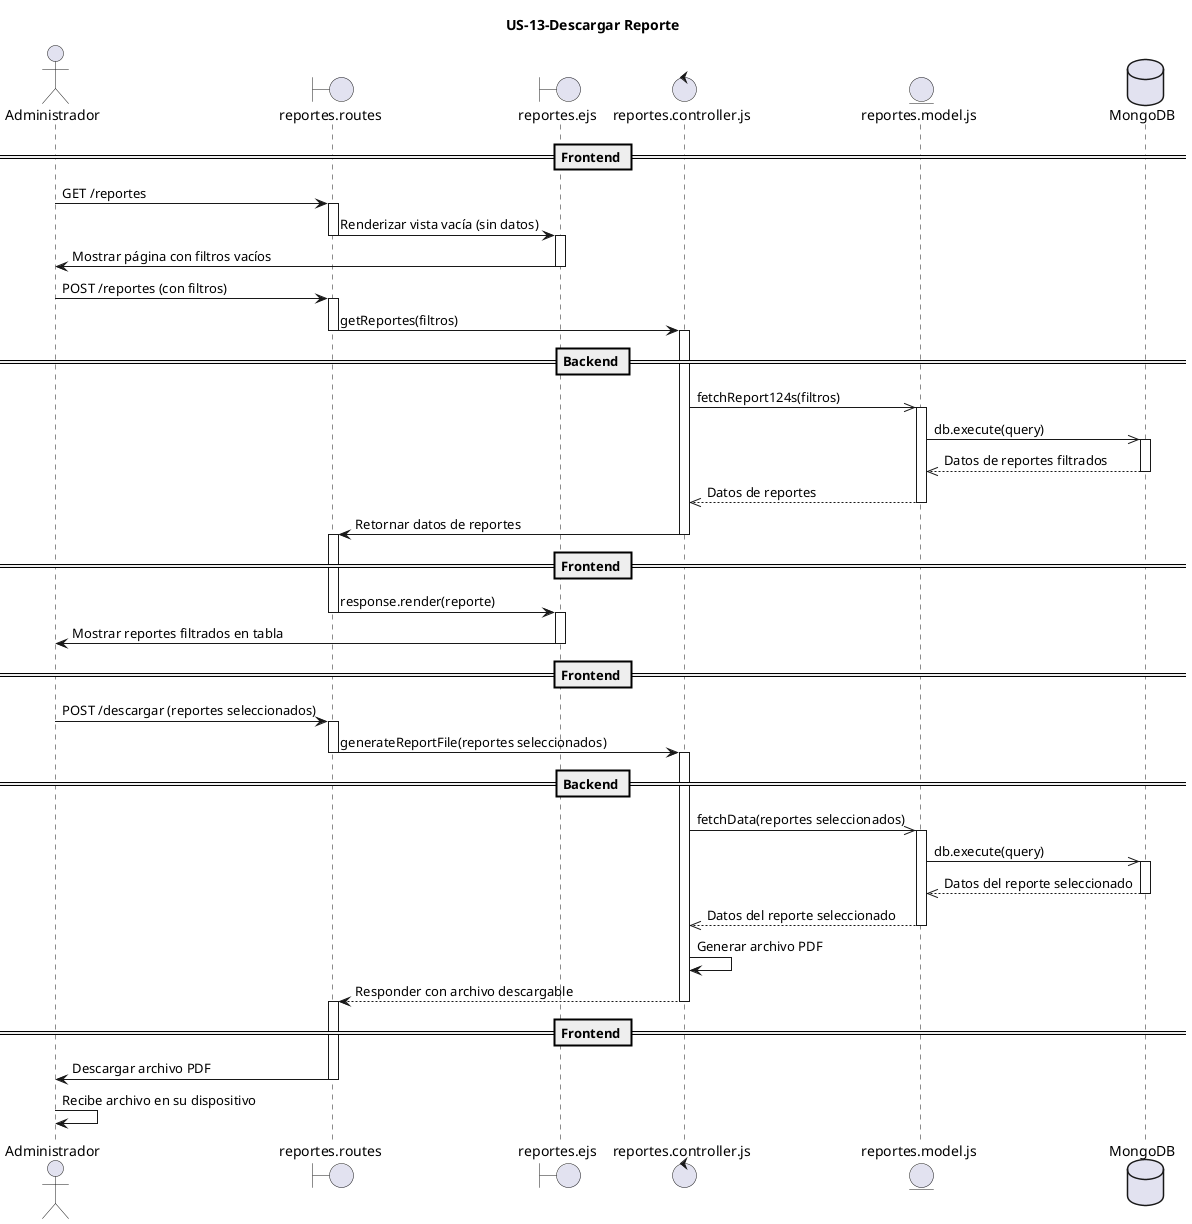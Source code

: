 @startuml
title US-13-Descargar Reporte

actor Administrador

boundary "reportes.routes" as R
boundary "reportes.ejs" as View
control "reportes.controller.js" as C
entity "reportes.model.js" as M_Reporte
database "MongoDB" as DB

== Frontend ==
Administrador -> R: GET /reportes
activate R
R -> View: Renderizar vista vacía (sin datos)
deactivate R

activate View
View -> Administrador: Mostrar página con filtros vacíos
deactivate View

Administrador -> R: POST /reportes (con filtros)
activate R
R -> C: getReportes(filtros)
deactivate R

== Backend ==
activate C
C ->> M_Reporte: fetchReport124s(filtros)
activate M_Reporte
M_Reporte ->> DB: db.execute(query)
activate DB
DB -->> M_Reporte: Datos de reportes filtrados
deactivate DB
M_Reporte -->> C: Datos de reportes
deactivate M_Reporte
C -> R: Retornar datos de reportes
deactivate C

== Frontend ==
activate R
R -> View: response.render(reporte)
deactivate R

activate View
View -> Administrador: Mostrar reportes filtrados en tabla
deactivate View

== Frontend ==
Administrador -> R: POST /descargar (reportes seleccionados)
activate R
R -> C: generateReportFile(reportes seleccionados)
deactivate R

== Backend ==
activate C
C ->> M_Reporte: fetchData(reportes seleccionados)
activate M_Reporte
M_Reporte ->> DB: db.execute(query)
activate DB
DB -->> M_Reporte: Datos del reporte seleccionado
deactivate DB
M_Reporte -->> C: Datos del reporte seleccionado
deactivate M_Reporte

C -> C: Generar archivo PDF
C --> R: Responder con archivo descargable
deactivate C

== Frontend ==
activate R
R -> Administrador: Descargar archivo PDF
deactivate R

Administrador -> Administrador: Recibe archivo en su dispositivo

@enduml